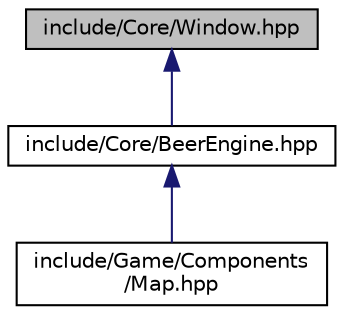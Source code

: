 digraph "include/Core/Window.hpp"
{
  edge [fontname="Helvetica",fontsize="10",labelfontname="Helvetica",labelfontsize="10"];
  node [fontname="Helvetica",fontsize="10",shape=record];
  Node30 [label="include/Core/Window.hpp",height=0.2,width=0.4,color="black", fillcolor="grey75", style="filled", fontcolor="black"];
  Node30 -> Node31 [dir="back",color="midnightblue",fontsize="10",style="solid",fontname="Helvetica"];
  Node31 [label="include/Core/BeerEngine.hpp",height=0.2,width=0.4,color="black", fillcolor="white", style="filled",URL="$_beer_engine_8hpp.html"];
  Node31 -> Node32 [dir="back",color="midnightblue",fontsize="10",style="solid",fontname="Helvetica"];
  Node32 [label="include/Game/Components\l/Map.hpp",height=0.2,width=0.4,color="black", fillcolor="white", style="filled",URL="$_map_8hpp.html"];
}
